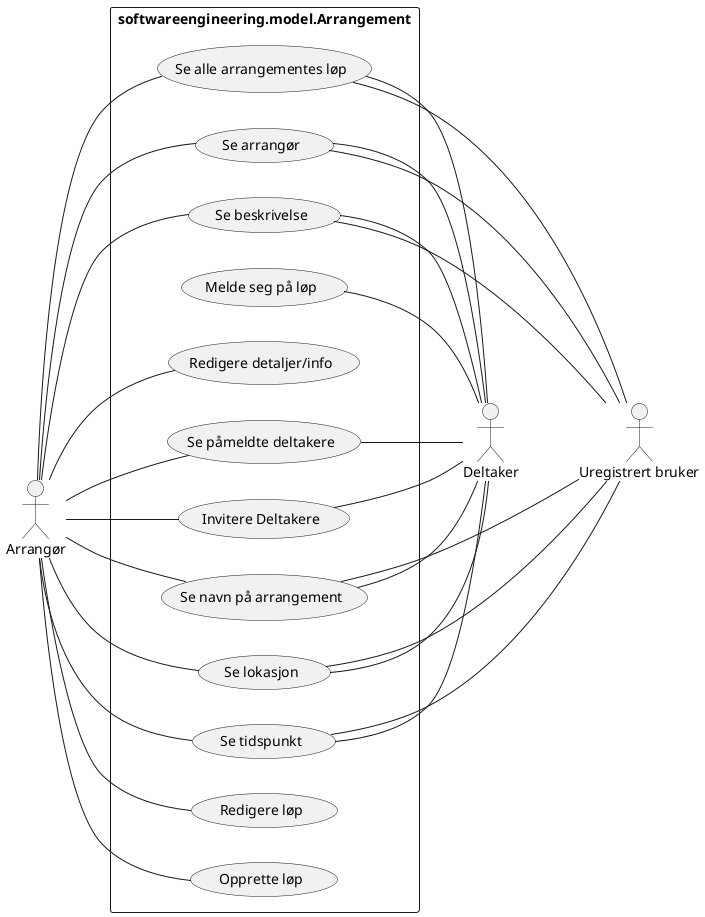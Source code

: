  @startuml
left to right direction
skinparam packageStyle rectangle

:Arrangør:
:Deltaker:
:Uregistrert bruker: as Uregistrert
rectangle softwareengineering.model.Arrangement {

Arrangør -- (Redigere løp)
Arrangør -- (Opprette løp)
Arrangør -- (Redigere detaljer/info)
Arrangør -- (Se navn på arrangement)
Arrangør -- (Se arrangør)
Arrangør -- (Se beskrivelse)
Arrangør -- (Se tidspunkt)
Arrangør -- (Se påmeldte deltakere)
Arrangør -- (Se lokasjon)
Arrangør -- (Invitere Deltakere)
Arrangør -- (Se alle arrangementes løp)

(Se navn på arrangement) -- Deltaker
(Se navn på arrangement) --- Uregistrert

(Se arrangør) -- Deltaker
(Se arrangør) --- Uregistrert

(Se beskrivelse) -- Deltaker
(Se beskrivelse) -- Uregistrert

(Se tidspunkt) -- Deltaker
(Se tidspunkt) --- Uregistrert


(Se lokasjon) -- Deltaker
(Se lokasjon) --- Uregistrert


(Se alle arrangementes løp) -- Deltaker
(Se alle arrangementes løp) --- Uregistrert


(Invitere Deltakere) -- Deltaker
(Se påmeldte deltakere) -- Deltaker
(Melde seg på løp) -- Deltaker

}
 @enduml
